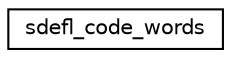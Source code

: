 digraph "Graphical Class Hierarchy"
{
 // LATEX_PDF_SIZE
  edge [fontname="Helvetica",fontsize="10",labelfontname="Helvetica",labelfontsize="10"];
  node [fontname="Helvetica",fontsize="10",shape=record];
  rankdir="LR";
  Node0 [label="sdefl_code_words",height=0.2,width=0.4,color="black", fillcolor="white", style="filled",URL="$structsdefl__code__words.html",tooltip=" "];
}
